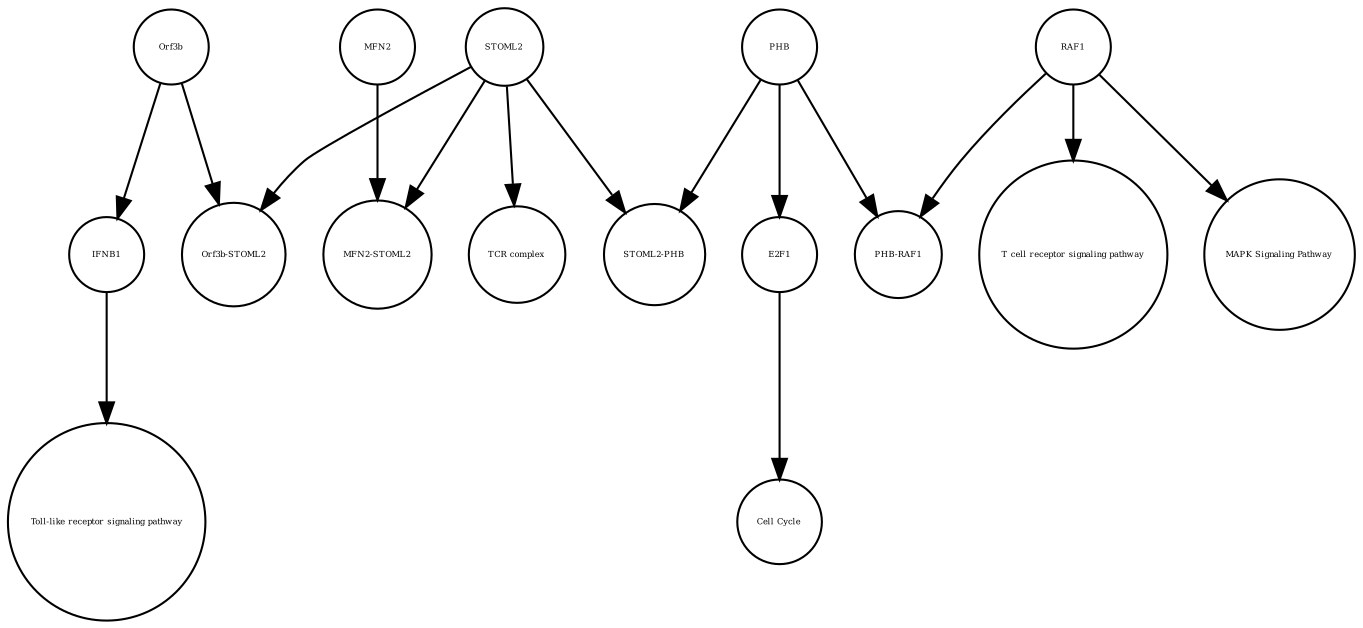 strict digraph  {
IFNB1 [annotation=urn_miriam_uniprot_P01574, bipartite=0, cls=macromolecule, fontsize=4, label=IFNB1, shape=circle];
"Toll-like receptor signaling pathway" [annotation="urn_miriam_kegg.pathway_hsa04620", bipartite=0, cls=phenotype, fontsize=4, label="Toll-like receptor signaling pathway", shape=circle];
PHB [annotation=urn_miriam_uniprot_P35232, bipartite=0, cls=macromolecule, fontsize=4, label=PHB, shape=circle];
E2F1 [annotation=urn_miriam_uniprot_Q01094, bipartite=0, cls=macromolecule, fontsize=4, label=E2F1, shape=circle];
"Cell Cycle" [annotation="urn_miriam_kegg.pathway_hsa04110", bipartite=0, cls=phenotype, fontsize=4, label="Cell Cycle", shape=circle];
RAF1 [annotation=urn_miriam_uniprot_P04049, bipartite=0, cls=macromolecule, fontsize=4, label=RAF1, shape=circle];
"MAPK Signaling Pathway" [annotation="urn_miriam_kegg.pathway_hsa04010", bipartite=0, cls=phenotype, fontsize=4, label="MAPK Signaling Pathway", shape=circle];
"T cell receptor signaling pathway" [annotation="urn_miriam_kegg.pathway_hsa04660", bipartite=0, cls=phenotype, fontsize=4, label="T cell receptor signaling pathway", shape=circle];
"PHB-RAF1" [annotation="", bipartite=0, cls=complex, fontsize=4, label="PHB-RAF1", shape=circle];
"MFN2-STOML2" [annotation="", bipartite=0, cls=complex, fontsize=4, label="MFN2-STOML2", shape=circle];
STOML2 [annotation=urn_miriam_pubmed_18641330, bipartite=0, cls="macromolecule multimer", fontsize=4, label=STOML2, shape=circle];
"Orf3b-STOML2" [annotation="", bipartite=0, cls=complex, fontsize=4, label="Orf3b-STOML2", shape=circle];
"STOML2-PHB" [annotation="", bipartite=0, cls=complex, fontsize=4, label="STOML2-PHB", shape=circle];
"TCR complex" [annotation="urn_miriam_uniprot_P07766|urn_miriam_uniprot_P04234|urn_miriam_uniprot_P09693|urn_miriam_uniprot_P20963|urn_miriam_uniprot_P01848|urn_miriam_uniprot_Q9UJZ1|urn_miriam_uniprot_P0DSE2", bipartite=0, cls=complex, fontsize=4, label="TCR complex", shape=circle];
Orf3b [annotation="", bipartite=0, cls=macromolecule, fontsize=4, label=Orf3b, shape=circle];
MFN2 [annotation=urn_miriam_uniprot_O95140, bipartite=0, cls=macromolecule, fontsize=4, label=MFN2, shape=circle];
IFNB1 -> "Toll-like receptor signaling pathway"  [annotation="", interaction_type=stimulation];
PHB -> E2F1  [annotation="", interaction_type=inhibition];
PHB -> "PHB-RAF1"  [annotation="", interaction_type=production];
PHB -> "STOML2-PHB"  [annotation="", interaction_type=production];
E2F1 -> "Cell Cycle"  [annotation="", interaction_type=stimulation];
RAF1 -> "MAPK Signaling Pathway"  [annotation="", interaction_type=stimulation];
RAF1 -> "T cell receptor signaling pathway"  [annotation="", interaction_type=stimulation];
RAF1 -> "PHB-RAF1"  [annotation="", interaction_type=production];
STOML2 -> "Orf3b-STOML2"  [annotation="", interaction_type=production];
STOML2 -> "STOML2-PHB"  [annotation="", interaction_type=production];
STOML2 -> "TCR complex"  [annotation="", interaction_type=production];
STOML2 -> "MFN2-STOML2"  [annotation="", interaction_type=production];
Orf3b -> "Orf3b-STOML2"  [annotation="", interaction_type=production];
Orf3b -> IFNB1  [annotation="", interaction_type=inhibition];
MFN2 -> "MFN2-STOML2"  [annotation="", interaction_type=production];
}
